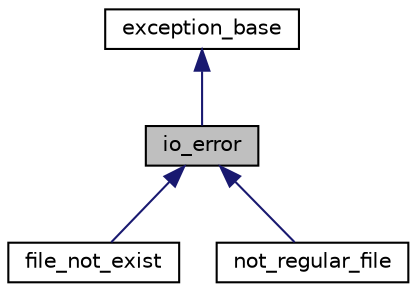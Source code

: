 digraph G
{
  edge [fontname="Helvetica",fontsize="10",labelfontname="Helvetica",labelfontsize="10"];
  node [fontname="Helvetica",fontsize="10",shape=record];
  Node1 [label="io_error",height=0.2,width=0.4,color="black", fillcolor="grey75", style="filled" fontcolor="black"];
  Node2 -> Node1 [dir="back",color="midnightblue",fontsize="10",style="solid",fontname="Helvetica"];
  Node2 [label="exception_base",height=0.2,width=0.4,color="black", fillcolor="white", style="filled",URL="$structexception__base.html",tooltip="struct defining the base of the exception"];
  Node1 -> Node3 [dir="back",color="midnightblue",fontsize="10",style="solid",fontname="Helvetica"];
  Node3 [label="file_not_exist",height=0.2,width=0.4,color="black", fillcolor="white", style="filled",URL="$structfile__not__exist.html",tooltip="struct defining the exception called when the file does not exist extends io_error"];
  Node1 -> Node4 [dir="back",color="midnightblue",fontsize="10",style="solid",fontname="Helvetica"];
  Node4 [label="not_regular_file",height=0.2,width=0.4,color="black", fillcolor="white", style="filled",URL="$structnot__regular__file.html",tooltip="struct defining the exception called when the format of the file is not the one expected extends io_e..."];
}
